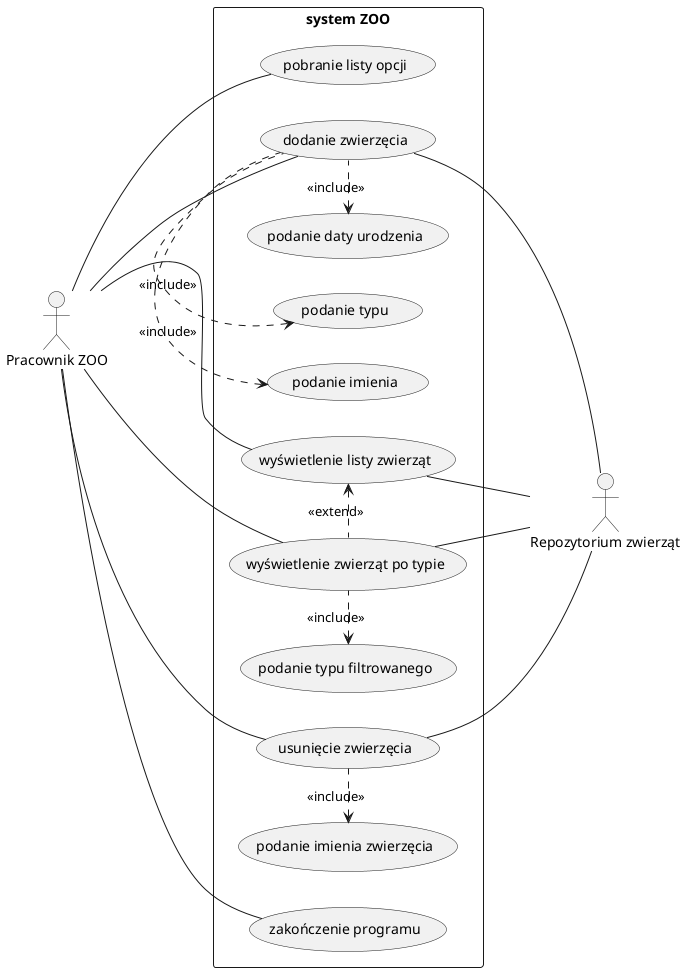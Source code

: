 @startuml
left to right direction
:Pracownik ZOO:
:Repozytorium zwierząt:
rectangle "system ZOO" {
    :Pracownik ZOO: - (pobranie listy opcji)
    :Pracownik ZOO: - (dodanie zwierzęcia)
    (dodanie zwierzęcia) -- :Repozytorium zwierząt:
    (podanie typu) <. (dodanie zwierzęcia) : <<include>>
    (podanie imienia) <. (dodanie zwierzęcia) : <<include>>
    (podanie daty urodzenia) <. (dodanie zwierzęcia)  : <<include>>
    :Pracownik ZOO: - (wyświetlenie listy zwierząt)
    (wyświetlenie listy zwierząt) -- :Repozytorium zwierząt:
    :Pracownik ZOO: - (wyświetlenie zwierząt po typie)
    (wyświetlenie zwierząt po typie) -- :Repozytorium zwierząt:
    (podanie typu filtrowanego) <. (wyświetlenie zwierząt po typie) : <<include>>
    :Pracownik ZOO: -- (usunięcie zwierzęcia)
    (usunięcie zwierzęcia) -- :Repozytorium zwierząt:
    (podanie imienia zwierzęcia) <. (usunięcie zwierzęcia) : <<include>>
    (wyświetlenie listy zwierząt) <. (wyświetlenie zwierząt po typie)  : <<extend>>
    :Pracownik ZOO: -- (zakończenie programu)
}
@enduml